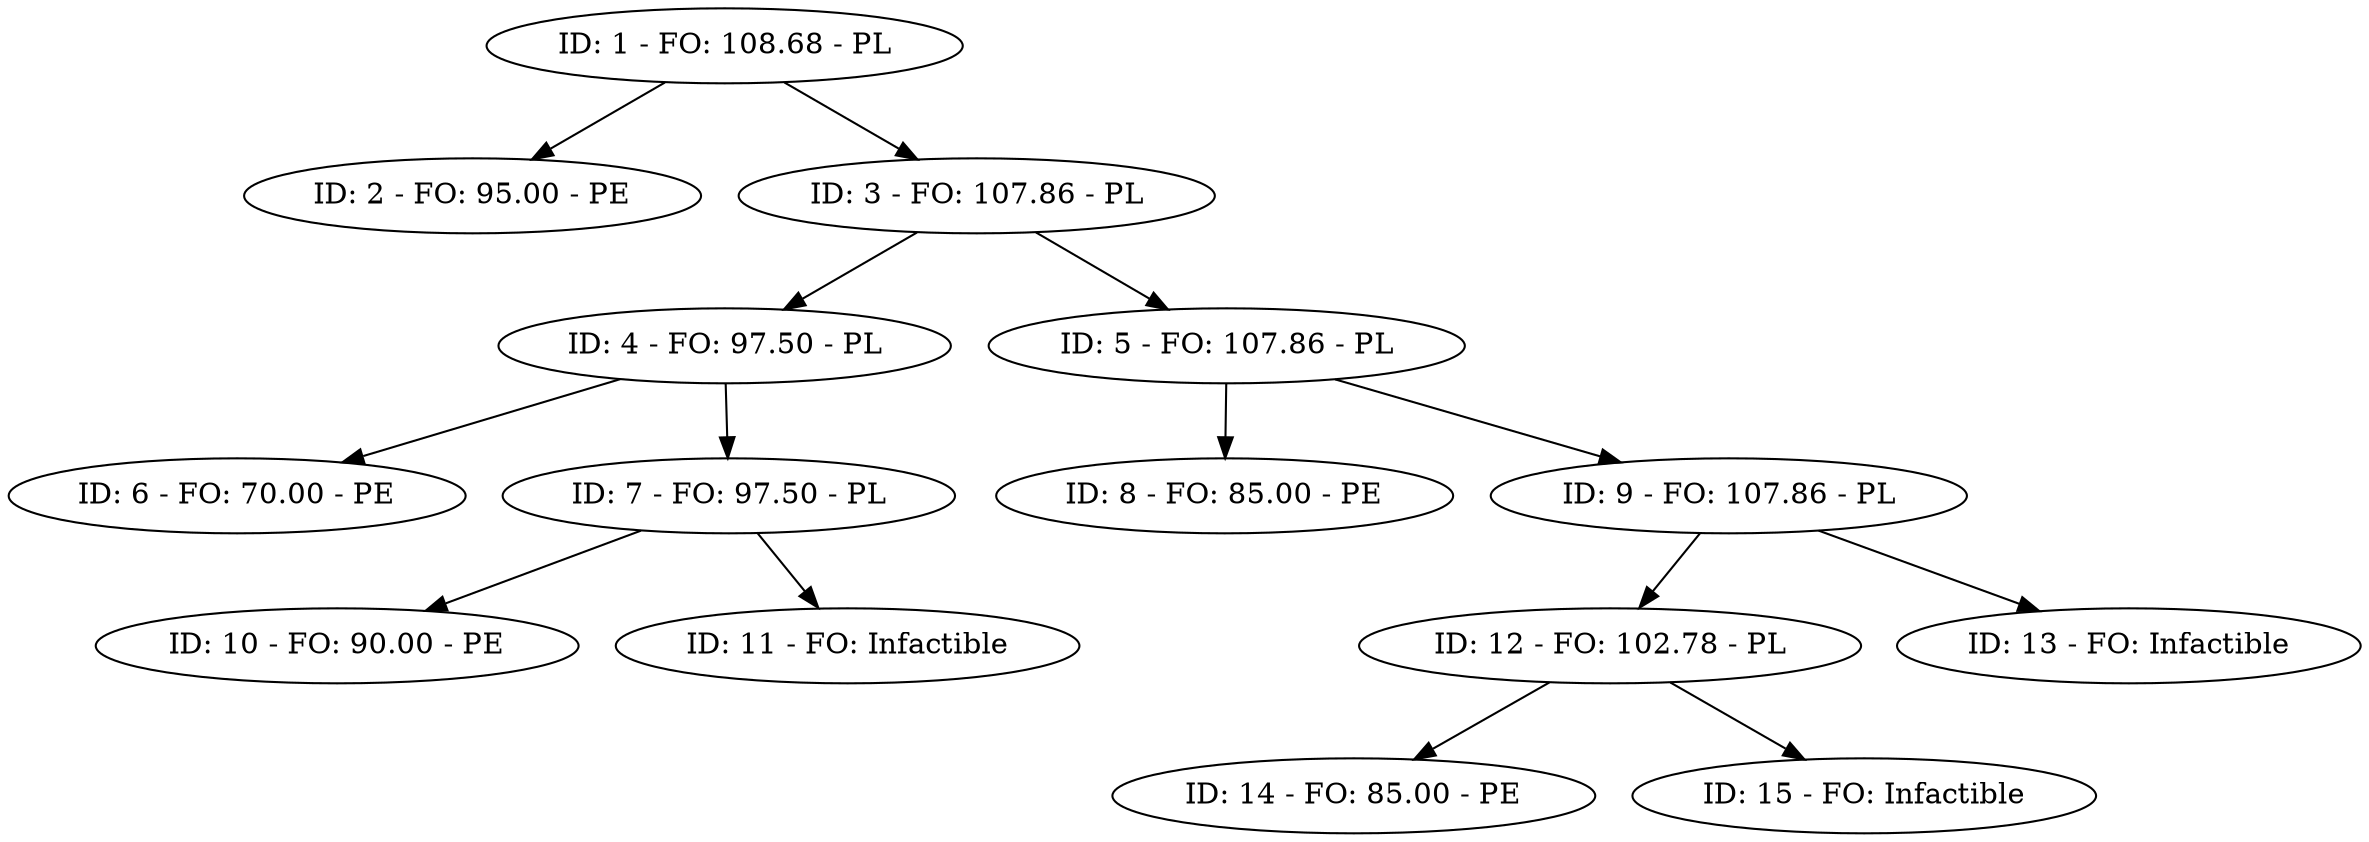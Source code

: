 // B&B
digraph {
	size="100,100"
	1 [label=1]
	1 [label="ID: 1 - FO: 108.68 - PL"]
	2 [label="ID: 2"]
	1 -> 2
	3 [label="ID: 3"]
	1 -> 3
	2 [label="ID: 2 - FO: 95.00 - PE"]
	3 [label="ID: 3 - FO: 107.86 - PL"]
	4 [label="ID: 4"]
	3 -> 4
	5 [label="ID: 5"]
	3 -> 5
	4 [label="ID: 4 - FO: 97.50 - PL"]
	6 [label="ID: 6"]
	4 -> 6
	7 [label="ID: 7"]
	4 -> 7
	5 [label="ID: 5 - FO: 107.86 - PL"]
	8 [label="ID: 8"]
	5 -> 8
	9 [label="ID: 9"]
	5 -> 9
	6 [label="ID: 6 - FO: 70.00 - PE"]
	7 [label="ID: 7 - FO: 97.50 - PL"]
	10 [label="ID: 10"]
	7 -> 10
	11 [label="ID: 11"]
	7 -> 11
	8 [label="ID: 8 - FO: 85.00 - PE"]
	9 [label="ID: 9 - FO: 107.86 - PL"]
	12 [label="ID: 12"]
	9 -> 12
	13 [label="ID: 13"]
	9 -> 13
	10 [label="ID: 10 - FO: 90.00 - PE"]
	11 [label="ID: 11 - FO: Infactible"]
	12 [label="ID: 12 - FO: 102.78 - PL"]
	14 [label="ID: 14"]
	12 -> 14
	15 [label="ID: 15"]
	12 -> 15
	13 [label="ID: 13 - FO: Infactible"]
	14 [label="ID: 14 - FO: 85.00 - PE"]
	15 [label="ID: 15 - FO: Infactible"]
}
